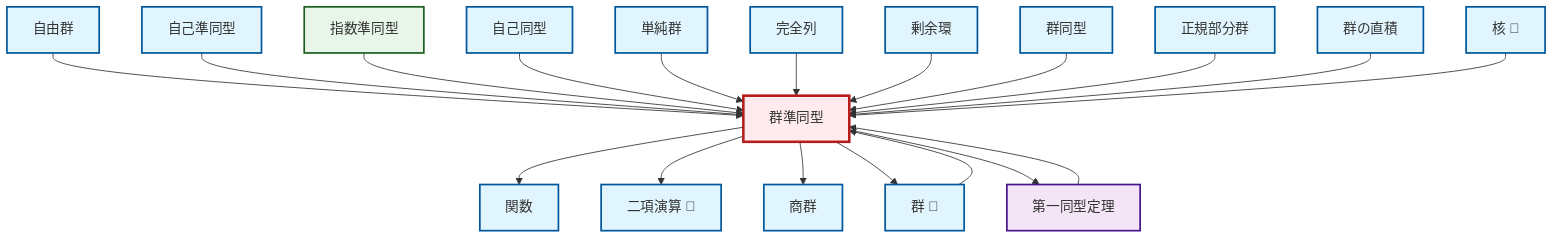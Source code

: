 graph TD
    classDef definition fill:#e1f5fe,stroke:#01579b,stroke-width:2px
    classDef theorem fill:#f3e5f5,stroke:#4a148c,stroke-width:2px
    classDef axiom fill:#fff3e0,stroke:#e65100,stroke-width:2px
    classDef example fill:#e8f5e9,stroke:#1b5e20,stroke-width:2px
    classDef current fill:#ffebee,stroke:#b71c1c,stroke-width:3px
    def-endomorphism["自己準同型"]:::definition
    def-group["群 📝"]:::definition
    def-kernel["核 📝"]:::definition
    def-isomorphism["群同型"]:::definition
    def-quotient-group["商群"]:::definition
    def-simple-group["単純群"]:::definition
    thm-first-isomorphism["第一同型定理"]:::theorem
    def-automorphism["自己同型"]:::definition
    def-exact-sequence["完全列"]:::definition
    def-direct-product["群の直積"]:::definition
    def-quotient-ring["剰余環"]:::definition
    def-homomorphism["群準同型"]:::definition
    def-free-group["自由群"]:::definition
    def-function["関数"]:::definition
    ex-exponential-homomorphism["指数準同型"]:::example
    def-normal-subgroup["正規部分群"]:::definition
    def-binary-operation["二項演算 📝"]:::definition
    def-free-group --> def-homomorphism
    def-homomorphism --> def-function
    def-homomorphism --> def-binary-operation
    def-endomorphism --> def-homomorphism
    ex-exponential-homomorphism --> def-homomorphism
    def-automorphism --> def-homomorphism
    def-simple-group --> def-homomorphism
    def-exact-sequence --> def-homomorphism
    def-quotient-ring --> def-homomorphism
    def-isomorphism --> def-homomorphism
    thm-first-isomorphism --> def-homomorphism
    def-normal-subgroup --> def-homomorphism
    def-direct-product --> def-homomorphism
    def-kernel --> def-homomorphism
    def-homomorphism --> def-quotient-group
    def-homomorphism --> def-group
    def-homomorphism --> thm-first-isomorphism
    def-group --> def-homomorphism
    class def-homomorphism current